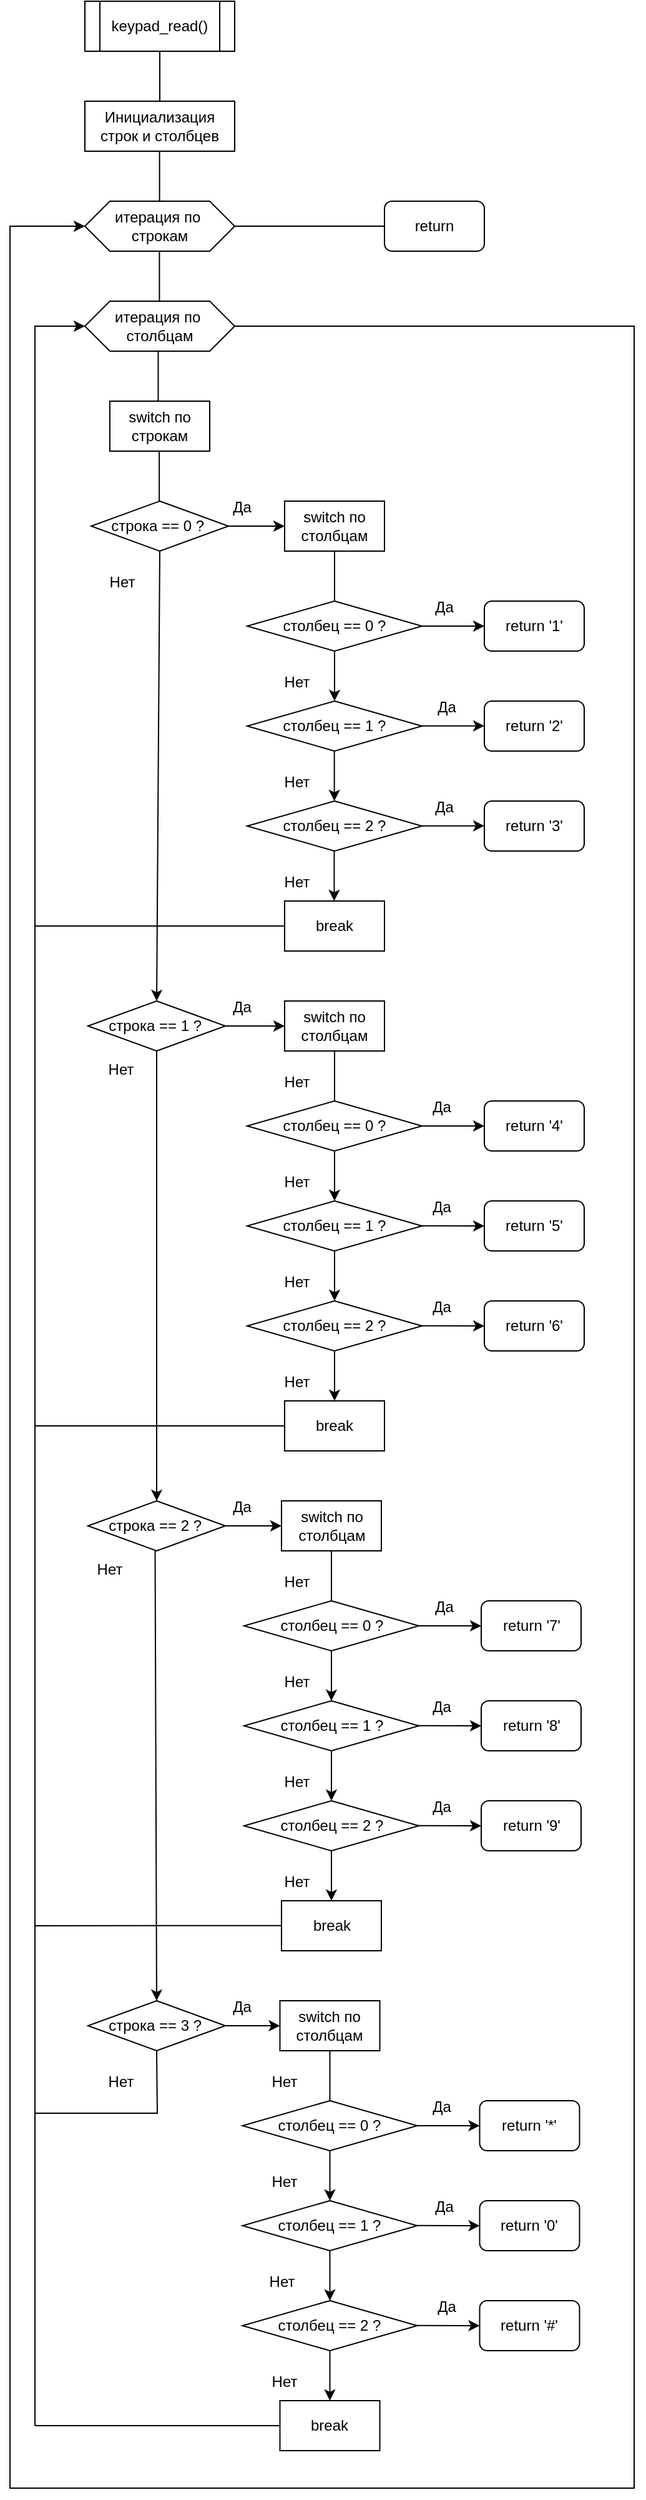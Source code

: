 <mxfile version="25.0.3">
  <diagram name="Page-1" id="xW5sI9-ZsrWBQ1OX7VmH">
    <mxGraphModel dx="1811" dy="972" grid="1" gridSize="10" guides="1" tooltips="1" connect="1" arrows="1" fold="1" page="1" pageScale="1" pageWidth="850" pageHeight="1100" math="0" shadow="0">
      <root>
        <mxCell id="0" />
        <mxCell id="1" parent="0" />
        <mxCell id="-iWui9JQwaAtYez8DiSl-8" value="keypad_read()" style="shape=process;whiteSpace=wrap;html=1;backgroundOutline=1;" vertex="1" parent="1">
          <mxGeometry x="280" y="200" width="120" height="40" as="geometry" />
        </mxCell>
        <mxCell id="-iWui9JQwaAtYez8DiSl-9" value="Инициализация&lt;div&gt;строк и столбцев&lt;/div&gt;" style="rounded=0;whiteSpace=wrap;html=1;" vertex="1" parent="1">
          <mxGeometry x="280" y="280" width="120" height="40" as="geometry" />
        </mxCell>
        <mxCell id="-iWui9JQwaAtYez8DiSl-11" value="" style="endArrow=none;html=1;rounded=0;entryX=0.5;entryY=1;entryDx=0;entryDy=0;" edge="1" parent="1" target="-iWui9JQwaAtYez8DiSl-8">
          <mxGeometry width="50" height="50" relative="1" as="geometry">
            <mxPoint x="340" y="280" as="sourcePoint" />
            <mxPoint x="390" y="280" as="targetPoint" />
          </mxGeometry>
        </mxCell>
        <mxCell id="-iWui9JQwaAtYez8DiSl-14" value="" style="endArrow=none;html=1;rounded=0;entryX=0.5;entryY=1;entryDx=0;entryDy=0;" edge="1" parent="1">
          <mxGeometry width="50" height="50" relative="1" as="geometry">
            <mxPoint x="339.8" y="360" as="sourcePoint" />
            <mxPoint x="339.8" y="320" as="targetPoint" />
          </mxGeometry>
        </mxCell>
        <mxCell id="-iWui9JQwaAtYez8DiSl-15" value="итерация по&amp;nbsp;&lt;div&gt;строкам&lt;/div&gt;" style="shape=hexagon;perimeter=hexagonPerimeter2;whiteSpace=wrap;html=1;fixedSize=1;" vertex="1" parent="1">
          <mxGeometry x="280" y="360" width="120" height="40" as="geometry" />
        </mxCell>
        <mxCell id="-iWui9JQwaAtYez8DiSl-16" value="итерация по&amp;nbsp;&lt;div&gt;столбцам&lt;/div&gt;" style="shape=hexagon;perimeter=hexagonPerimeter2;whiteSpace=wrap;html=1;fixedSize=1;" vertex="1" parent="1">
          <mxGeometry x="280" y="440" width="120" height="40" as="geometry" />
        </mxCell>
        <mxCell id="-iWui9JQwaAtYez8DiSl-17" value="" style="endArrow=none;html=1;rounded=0;entryX=0.5;entryY=1;entryDx=0;entryDy=0;" edge="1" parent="1">
          <mxGeometry width="50" height="50" relative="1" as="geometry">
            <mxPoint x="339.71" y="440" as="sourcePoint" />
            <mxPoint x="339.71" y="400" as="targetPoint" />
          </mxGeometry>
        </mxCell>
        <mxCell id="-iWui9JQwaAtYez8DiSl-18" value="строка == 0 ?&amp;nbsp;" style="rhombus;whiteSpace=wrap;html=1;" vertex="1" parent="1">
          <mxGeometry x="285" y="600" width="110" height="40" as="geometry" />
        </mxCell>
        <mxCell id="-iWui9JQwaAtYez8DiSl-36" value="break" style="rounded=0;whiteSpace=wrap;html=1;" vertex="1" parent="1">
          <mxGeometry x="440" y="920" width="80" height="40" as="geometry" />
        </mxCell>
        <mxCell id="-iWui9JQwaAtYez8DiSl-38" value="switch по&lt;div&gt;строкам&lt;/div&gt;" style="rounded=0;whiteSpace=wrap;html=1;" vertex="1" parent="1">
          <mxGeometry x="300" y="520" width="80" height="40" as="geometry" />
        </mxCell>
        <mxCell id="-iWui9JQwaAtYez8DiSl-39" value="switch по&lt;div&gt;столбцам&lt;/div&gt;" style="rounded=0;whiteSpace=wrap;html=1;" vertex="1" parent="1">
          <mxGeometry x="440" y="600" width="80" height="40" as="geometry" />
        </mxCell>
        <mxCell id="-iWui9JQwaAtYez8DiSl-40" value="столбец == 0 ?" style="rhombus;whiteSpace=wrap;html=1;" vertex="1" parent="1">
          <mxGeometry x="410" y="680" width="140" height="40" as="geometry" />
        </mxCell>
        <mxCell id="-iWui9JQwaAtYez8DiSl-41" value="столбец == 1 ?" style="rhombus;whiteSpace=wrap;html=1;" vertex="1" parent="1">
          <mxGeometry x="410" y="760" width="140" height="40" as="geometry" />
        </mxCell>
        <mxCell id="-iWui9JQwaAtYez8DiSl-42" value="столбец == 2 ?" style="rhombus;whiteSpace=wrap;html=1;" vertex="1" parent="1">
          <mxGeometry x="410" y="840" width="140" height="40" as="geometry" />
        </mxCell>
        <mxCell id="-iWui9JQwaAtYez8DiSl-43" value="return &#39;1&#39;" style="rounded=1;whiteSpace=wrap;html=1;" vertex="1" parent="1">
          <mxGeometry x="600" y="680" width="80" height="40" as="geometry" />
        </mxCell>
        <mxCell id="-iWui9JQwaAtYez8DiSl-44" value="return &#39;2&#39;" style="rounded=1;whiteSpace=wrap;html=1;" vertex="1" parent="1">
          <mxGeometry x="600" y="760" width="80" height="40" as="geometry" />
        </mxCell>
        <mxCell id="-iWui9JQwaAtYez8DiSl-45" value="return &#39;3&#39;" style="rounded=1;whiteSpace=wrap;html=1;" vertex="1" parent="1">
          <mxGeometry x="600" y="840" width="80" height="40" as="geometry" />
        </mxCell>
        <mxCell id="-iWui9JQwaAtYez8DiSl-46" value="" style="endArrow=classic;html=1;rounded=0;exitX=1;exitY=0.5;exitDx=0;exitDy=0;entryX=0;entryY=0.5;entryDx=0;entryDy=0;" edge="1" parent="1" source="-iWui9JQwaAtYez8DiSl-40" target="-iWui9JQwaAtYez8DiSl-43">
          <mxGeometry width="50" height="50" relative="1" as="geometry">
            <mxPoint x="610" y="790" as="sourcePoint" />
            <mxPoint x="660" y="740" as="targetPoint" />
          </mxGeometry>
        </mxCell>
        <mxCell id="-iWui9JQwaAtYez8DiSl-47" value="" style="endArrow=classic;html=1;rounded=0;exitX=1;exitY=0.5;exitDx=0;exitDy=0;entryX=0;entryY=0.5;entryDx=0;entryDy=0;" edge="1" parent="1">
          <mxGeometry width="50" height="50" relative="1" as="geometry">
            <mxPoint x="550" y="779.83" as="sourcePoint" />
            <mxPoint x="600" y="779.83" as="targetPoint" />
          </mxGeometry>
        </mxCell>
        <mxCell id="-iWui9JQwaAtYez8DiSl-48" value="" style="endArrow=classic;html=1;rounded=0;exitX=1;exitY=0.5;exitDx=0;exitDy=0;entryX=0;entryY=0.5;entryDx=0;entryDy=0;" edge="1" parent="1">
          <mxGeometry width="50" height="50" relative="1" as="geometry">
            <mxPoint x="550" y="859.83" as="sourcePoint" />
            <mxPoint x="600" y="859.83" as="targetPoint" />
          </mxGeometry>
        </mxCell>
        <mxCell id="-iWui9JQwaAtYez8DiSl-49" value="" style="endArrow=classic;html=1;rounded=0;exitX=1;exitY=0.5;exitDx=0;exitDy=0;entryX=0.5;entryY=0;entryDx=0;entryDy=0;" edge="1" parent="1" target="-iWui9JQwaAtYez8DiSl-41">
          <mxGeometry width="50" height="50" relative="1" as="geometry">
            <mxPoint x="480" y="720" as="sourcePoint" />
            <mxPoint x="530" y="720" as="targetPoint" />
          </mxGeometry>
        </mxCell>
        <mxCell id="-iWui9JQwaAtYez8DiSl-50" value="" style="endArrow=classic;html=1;rounded=0;exitX=1;exitY=0.5;exitDx=0;exitDy=0;entryX=0.5;entryY=0;entryDx=0;entryDy=0;" edge="1" parent="1">
          <mxGeometry width="50" height="50" relative="1" as="geometry">
            <mxPoint x="479.83" y="800" as="sourcePoint" />
            <mxPoint x="479.83" y="840" as="targetPoint" />
          </mxGeometry>
        </mxCell>
        <mxCell id="-iWui9JQwaAtYez8DiSl-51" value="" style="endArrow=classic;html=1;rounded=0;exitX=1;exitY=0.5;exitDx=0;exitDy=0;entryX=0.5;entryY=0;entryDx=0;entryDy=0;" edge="1" parent="1">
          <mxGeometry width="50" height="50" relative="1" as="geometry">
            <mxPoint x="479.71" y="880" as="sourcePoint" />
            <mxPoint x="479.71" y="920" as="targetPoint" />
          </mxGeometry>
        </mxCell>
        <mxCell id="-iWui9JQwaAtYez8DiSl-52" value="" style="endArrow=none;html=1;rounded=0;entryX=0.5;entryY=1;entryDx=0;entryDy=0;exitX=0.5;exitY=0;exitDx=0;exitDy=0;" edge="1" parent="1" source="-iWui9JQwaAtYez8DiSl-40" target="-iWui9JQwaAtYez8DiSl-39">
          <mxGeometry width="50" height="50" relative="1" as="geometry">
            <mxPoint x="470" y="750" as="sourcePoint" />
            <mxPoint x="520" y="700" as="targetPoint" />
          </mxGeometry>
        </mxCell>
        <mxCell id="-iWui9JQwaAtYez8DiSl-53" value="" style="endArrow=none;html=1;rounded=0;entryX=0.5;entryY=1;entryDx=0;entryDy=0;exitX=0.5;exitY=0;exitDx=0;exitDy=0;" edge="1" parent="1">
          <mxGeometry width="50" height="50" relative="1" as="geometry">
            <mxPoint x="339.58" y="600" as="sourcePoint" />
            <mxPoint x="339.58" y="560" as="targetPoint" />
          </mxGeometry>
        </mxCell>
        <mxCell id="-iWui9JQwaAtYez8DiSl-54" value="" style="endArrow=classic;html=1;rounded=0;exitX=1;exitY=0.5;exitDx=0;exitDy=0;entryX=0;entryY=0.5;entryDx=0;entryDy=0;" edge="1" parent="1" source="-iWui9JQwaAtYez8DiSl-18" target="-iWui9JQwaAtYez8DiSl-39">
          <mxGeometry width="50" height="50" relative="1" as="geometry">
            <mxPoint x="460" y="690" as="sourcePoint" />
            <mxPoint x="510" y="640" as="targetPoint" />
          </mxGeometry>
        </mxCell>
        <mxCell id="-iWui9JQwaAtYez8DiSl-55" value="строка == 1 ?&amp;nbsp;" style="rhombus;whiteSpace=wrap;html=1;" vertex="1" parent="1">
          <mxGeometry x="282.5" y="1000" width="110" height="40" as="geometry" />
        </mxCell>
        <mxCell id="-iWui9JQwaAtYez8DiSl-56" value="break" style="rounded=0;whiteSpace=wrap;html=1;" vertex="1" parent="1">
          <mxGeometry x="440" y="1320" width="80" height="40" as="geometry" />
        </mxCell>
        <mxCell id="-iWui9JQwaAtYez8DiSl-57" value="switch по&lt;div&gt;столбцам&lt;/div&gt;" style="rounded=0;whiteSpace=wrap;html=1;" vertex="1" parent="1">
          <mxGeometry x="440" y="1000" width="80" height="40" as="geometry" />
        </mxCell>
        <mxCell id="-iWui9JQwaAtYez8DiSl-58" value="столбец == 0 ?" style="rhombus;whiteSpace=wrap;html=1;" vertex="1" parent="1">
          <mxGeometry x="410" y="1080" width="140" height="40" as="geometry" />
        </mxCell>
        <mxCell id="-iWui9JQwaAtYez8DiSl-59" value="столбец == 1 ?" style="rhombus;whiteSpace=wrap;html=1;" vertex="1" parent="1">
          <mxGeometry x="410" y="1160" width="140" height="40" as="geometry" />
        </mxCell>
        <mxCell id="-iWui9JQwaAtYez8DiSl-60" value="столбец == 2 ?" style="rhombus;whiteSpace=wrap;html=1;" vertex="1" parent="1">
          <mxGeometry x="410" y="1240" width="140" height="40" as="geometry" />
        </mxCell>
        <mxCell id="-iWui9JQwaAtYez8DiSl-61" value="return &#39;4&#39;" style="rounded=1;whiteSpace=wrap;html=1;" vertex="1" parent="1">
          <mxGeometry x="600" y="1080" width="80" height="40" as="geometry" />
        </mxCell>
        <mxCell id="-iWui9JQwaAtYez8DiSl-62" value="return &#39;5&#39;" style="rounded=1;whiteSpace=wrap;html=1;" vertex="1" parent="1">
          <mxGeometry x="600" y="1160" width="80" height="40" as="geometry" />
        </mxCell>
        <mxCell id="-iWui9JQwaAtYez8DiSl-63" value="return &#39;6&#39;" style="rounded=1;whiteSpace=wrap;html=1;" vertex="1" parent="1">
          <mxGeometry x="600" y="1240" width="80" height="40" as="geometry" />
        </mxCell>
        <mxCell id="-iWui9JQwaAtYez8DiSl-64" value="" style="endArrow=classic;html=1;rounded=0;exitX=1;exitY=0.5;exitDx=0;exitDy=0;entryX=0;entryY=0.5;entryDx=0;entryDy=0;" edge="1" parent="1" source="-iWui9JQwaAtYez8DiSl-58" target="-iWui9JQwaAtYez8DiSl-61">
          <mxGeometry width="50" height="50" relative="1" as="geometry">
            <mxPoint x="607.5" y="1190" as="sourcePoint" />
            <mxPoint x="657.5" y="1140" as="targetPoint" />
          </mxGeometry>
        </mxCell>
        <mxCell id="-iWui9JQwaAtYez8DiSl-65" value="" style="endArrow=classic;html=1;rounded=0;exitX=1;exitY=0.5;exitDx=0;exitDy=0;entryX=0;entryY=0.5;entryDx=0;entryDy=0;" edge="1" parent="1" target="-iWui9JQwaAtYez8DiSl-62">
          <mxGeometry width="50" height="50" relative="1" as="geometry">
            <mxPoint x="547.5" y="1179.83" as="sourcePoint" />
            <mxPoint x="597.5" y="1179.83" as="targetPoint" />
          </mxGeometry>
        </mxCell>
        <mxCell id="-iWui9JQwaAtYez8DiSl-66" value="" style="endArrow=classic;html=1;rounded=0;exitX=1;exitY=0.5;exitDx=0;exitDy=0;entryX=0;entryY=0.5;entryDx=0;entryDy=0;" edge="1" parent="1" target="-iWui9JQwaAtYez8DiSl-63">
          <mxGeometry width="50" height="50" relative="1" as="geometry">
            <mxPoint x="547.5" y="1259.83" as="sourcePoint" />
            <mxPoint x="597.5" y="1259.83" as="targetPoint" />
          </mxGeometry>
        </mxCell>
        <mxCell id="-iWui9JQwaAtYez8DiSl-67" value="" style="endArrow=classic;html=1;rounded=0;exitX=0.5;exitY=1;exitDx=0;exitDy=0;entryX=0.5;entryY=0;entryDx=0;entryDy=0;" edge="1" parent="1" target="-iWui9JQwaAtYez8DiSl-59" source="-iWui9JQwaAtYez8DiSl-58">
          <mxGeometry width="50" height="50" relative="1" as="geometry">
            <mxPoint x="477.5" y="1120" as="sourcePoint" />
            <mxPoint x="527.5" y="1120" as="targetPoint" />
          </mxGeometry>
        </mxCell>
        <mxCell id="-iWui9JQwaAtYez8DiSl-68" value="" style="endArrow=classic;html=1;rounded=0;exitX=0.5;exitY=1;exitDx=0;exitDy=0;entryX=0.5;entryY=0;entryDx=0;entryDy=0;" edge="1" parent="1" source="-iWui9JQwaAtYez8DiSl-59" target="-iWui9JQwaAtYez8DiSl-60">
          <mxGeometry width="50" height="50" relative="1" as="geometry">
            <mxPoint x="477.33" y="1200" as="sourcePoint" />
            <mxPoint x="477.33" y="1240" as="targetPoint" />
          </mxGeometry>
        </mxCell>
        <mxCell id="-iWui9JQwaAtYez8DiSl-69" value="" style="endArrow=classic;html=1;rounded=0;exitX=0.5;exitY=1;exitDx=0;exitDy=0;entryX=0.5;entryY=0;entryDx=0;entryDy=0;" edge="1" parent="1" source="-iWui9JQwaAtYez8DiSl-60" target="-iWui9JQwaAtYez8DiSl-56">
          <mxGeometry width="50" height="50" relative="1" as="geometry">
            <mxPoint x="477.21" y="1280" as="sourcePoint" />
            <mxPoint x="477.21" y="1320" as="targetPoint" />
          </mxGeometry>
        </mxCell>
        <mxCell id="-iWui9JQwaAtYez8DiSl-70" value="" style="endArrow=none;html=1;rounded=0;entryX=0.5;entryY=1;entryDx=0;entryDy=0;exitX=0.5;exitY=0;exitDx=0;exitDy=0;" edge="1" parent="1" source="-iWui9JQwaAtYez8DiSl-58" target="-iWui9JQwaAtYez8DiSl-57">
          <mxGeometry width="50" height="50" relative="1" as="geometry">
            <mxPoint x="467.5" y="1150" as="sourcePoint" />
            <mxPoint x="517.5" y="1100" as="targetPoint" />
          </mxGeometry>
        </mxCell>
        <mxCell id="-iWui9JQwaAtYez8DiSl-71" value="" style="endArrow=classic;html=1;rounded=0;exitX=1;exitY=0.5;exitDx=0;exitDy=0;entryX=0;entryY=0.5;entryDx=0;entryDy=0;" edge="1" parent="1" source="-iWui9JQwaAtYez8DiSl-55" target="-iWui9JQwaAtYez8DiSl-57">
          <mxGeometry width="50" height="50" relative="1" as="geometry">
            <mxPoint x="457.5" y="1090" as="sourcePoint" />
            <mxPoint x="507.5" y="1040" as="targetPoint" />
          </mxGeometry>
        </mxCell>
        <mxCell id="-iWui9JQwaAtYez8DiSl-72" value="" style="endArrow=classic;html=1;rounded=0;exitX=0.5;exitY=1;exitDx=0;exitDy=0;entryX=0.5;entryY=0;entryDx=0;entryDy=0;" edge="1" parent="1" source="-iWui9JQwaAtYez8DiSl-18" target="-iWui9JQwaAtYez8DiSl-55">
          <mxGeometry width="50" height="50" relative="1" as="geometry">
            <mxPoint x="430" y="930" as="sourcePoint" />
            <mxPoint x="480" y="880" as="targetPoint" />
          </mxGeometry>
        </mxCell>
        <mxCell id="-iWui9JQwaAtYez8DiSl-73" value="строка == 2 ?&amp;nbsp;" style="rhombus;whiteSpace=wrap;html=1;" vertex="1" parent="1">
          <mxGeometry x="282.5" y="1400" width="110" height="40" as="geometry" />
        </mxCell>
        <mxCell id="-iWui9JQwaAtYez8DiSl-74" value="break" style="rounded=0;whiteSpace=wrap;html=1;" vertex="1" parent="1">
          <mxGeometry x="437.5" y="1720" width="80" height="40" as="geometry" />
        </mxCell>
        <mxCell id="-iWui9JQwaAtYez8DiSl-75" value="switch по&lt;div&gt;столбцам&lt;/div&gt;" style="rounded=0;whiteSpace=wrap;html=1;" vertex="1" parent="1">
          <mxGeometry x="437.5" y="1400" width="80" height="40" as="geometry" />
        </mxCell>
        <mxCell id="-iWui9JQwaAtYez8DiSl-76" value="столбец == 0 ?" style="rhombus;whiteSpace=wrap;html=1;" vertex="1" parent="1">
          <mxGeometry x="407.5" y="1480" width="140" height="40" as="geometry" />
        </mxCell>
        <mxCell id="-iWui9JQwaAtYez8DiSl-77" value="столбец == 1 ?" style="rhombus;whiteSpace=wrap;html=1;" vertex="1" parent="1">
          <mxGeometry x="407.5" y="1560" width="140" height="40" as="geometry" />
        </mxCell>
        <mxCell id="-iWui9JQwaAtYez8DiSl-78" value="столбец == 2 ?" style="rhombus;whiteSpace=wrap;html=1;" vertex="1" parent="1">
          <mxGeometry x="407.5" y="1640" width="140" height="40" as="geometry" />
        </mxCell>
        <mxCell id="-iWui9JQwaAtYez8DiSl-79" value="return &#39;7&#39;" style="rounded=1;whiteSpace=wrap;html=1;" vertex="1" parent="1">
          <mxGeometry x="597.5" y="1480" width="80" height="40" as="geometry" />
        </mxCell>
        <mxCell id="-iWui9JQwaAtYez8DiSl-80" value="return &#39;8&#39;" style="rounded=1;whiteSpace=wrap;html=1;" vertex="1" parent="1">
          <mxGeometry x="597.5" y="1560" width="80" height="40" as="geometry" />
        </mxCell>
        <mxCell id="-iWui9JQwaAtYez8DiSl-81" value="return &#39;9&#39;" style="rounded=1;whiteSpace=wrap;html=1;" vertex="1" parent="1">
          <mxGeometry x="597.5" y="1640" width="80" height="40" as="geometry" />
        </mxCell>
        <mxCell id="-iWui9JQwaAtYez8DiSl-82" value="" style="endArrow=classic;html=1;rounded=0;exitX=1;exitY=0.5;exitDx=0;exitDy=0;entryX=0;entryY=0.5;entryDx=0;entryDy=0;" edge="1" parent="1" source="-iWui9JQwaAtYez8DiSl-76" target="-iWui9JQwaAtYez8DiSl-79">
          <mxGeometry width="50" height="50" relative="1" as="geometry">
            <mxPoint x="605" y="1590" as="sourcePoint" />
            <mxPoint x="655" y="1540" as="targetPoint" />
          </mxGeometry>
        </mxCell>
        <mxCell id="-iWui9JQwaAtYez8DiSl-83" value="" style="endArrow=classic;html=1;rounded=0;exitX=1;exitY=0.5;exitDx=0;exitDy=0;entryX=0;entryY=0.5;entryDx=0;entryDy=0;" edge="1" parent="1" target="-iWui9JQwaAtYez8DiSl-80">
          <mxGeometry width="50" height="50" relative="1" as="geometry">
            <mxPoint x="545" y="1579.83" as="sourcePoint" />
            <mxPoint x="595" y="1579.83" as="targetPoint" />
          </mxGeometry>
        </mxCell>
        <mxCell id="-iWui9JQwaAtYez8DiSl-84" value="" style="endArrow=classic;html=1;rounded=0;exitX=1;exitY=0.5;exitDx=0;exitDy=0;entryX=0;entryY=0.5;entryDx=0;entryDy=0;" edge="1" parent="1" target="-iWui9JQwaAtYez8DiSl-81">
          <mxGeometry width="50" height="50" relative="1" as="geometry">
            <mxPoint x="545" y="1659.83" as="sourcePoint" />
            <mxPoint x="595" y="1659.83" as="targetPoint" />
          </mxGeometry>
        </mxCell>
        <mxCell id="-iWui9JQwaAtYez8DiSl-85" value="" style="endArrow=classic;html=1;rounded=0;exitX=0.5;exitY=1;exitDx=0;exitDy=0;entryX=0.5;entryY=0;entryDx=0;entryDy=0;" edge="1" parent="1" source="-iWui9JQwaAtYez8DiSl-76" target="-iWui9JQwaAtYez8DiSl-77">
          <mxGeometry width="50" height="50" relative="1" as="geometry">
            <mxPoint x="475" y="1520" as="sourcePoint" />
            <mxPoint x="525" y="1520" as="targetPoint" />
          </mxGeometry>
        </mxCell>
        <mxCell id="-iWui9JQwaAtYez8DiSl-86" value="" style="endArrow=classic;html=1;rounded=0;exitX=0.5;exitY=1;exitDx=0;exitDy=0;entryX=0.5;entryY=0;entryDx=0;entryDy=0;" edge="1" parent="1" source="-iWui9JQwaAtYez8DiSl-77" target="-iWui9JQwaAtYez8DiSl-78">
          <mxGeometry width="50" height="50" relative="1" as="geometry">
            <mxPoint x="474.83" y="1600" as="sourcePoint" />
            <mxPoint x="474.83" y="1640" as="targetPoint" />
          </mxGeometry>
        </mxCell>
        <mxCell id="-iWui9JQwaAtYez8DiSl-87" value="" style="endArrow=classic;html=1;rounded=0;exitX=0.5;exitY=1;exitDx=0;exitDy=0;entryX=0.5;entryY=0;entryDx=0;entryDy=0;" edge="1" parent="1" source="-iWui9JQwaAtYez8DiSl-78" target="-iWui9JQwaAtYez8DiSl-74">
          <mxGeometry width="50" height="50" relative="1" as="geometry">
            <mxPoint x="474.71" y="1680" as="sourcePoint" />
            <mxPoint x="474.71" y="1720" as="targetPoint" />
          </mxGeometry>
        </mxCell>
        <mxCell id="-iWui9JQwaAtYez8DiSl-88" value="" style="endArrow=none;html=1;rounded=0;entryX=0.5;entryY=1;entryDx=0;entryDy=0;exitX=0.5;exitY=0;exitDx=0;exitDy=0;" edge="1" parent="1" source="-iWui9JQwaAtYez8DiSl-76" target="-iWui9JQwaAtYez8DiSl-75">
          <mxGeometry width="50" height="50" relative="1" as="geometry">
            <mxPoint x="465" y="1550" as="sourcePoint" />
            <mxPoint x="515" y="1500" as="targetPoint" />
          </mxGeometry>
        </mxCell>
        <mxCell id="-iWui9JQwaAtYez8DiSl-89" value="" style="endArrow=classic;html=1;rounded=0;exitX=1;exitY=0.5;exitDx=0;exitDy=0;entryX=0;entryY=0.5;entryDx=0;entryDy=0;" edge="1" parent="1" source="-iWui9JQwaAtYez8DiSl-73" target="-iWui9JQwaAtYez8DiSl-75">
          <mxGeometry width="50" height="50" relative="1" as="geometry">
            <mxPoint x="455" y="1490" as="sourcePoint" />
            <mxPoint x="505" y="1440" as="targetPoint" />
          </mxGeometry>
        </mxCell>
        <mxCell id="-iWui9JQwaAtYez8DiSl-90" value="" style="endArrow=classic;html=1;rounded=0;exitX=0.5;exitY=1;exitDx=0;exitDy=0;entryX=0.5;entryY=0;entryDx=0;entryDy=0;" edge="1" parent="1" target="-iWui9JQwaAtYez8DiSl-73">
          <mxGeometry width="50" height="50" relative="1" as="geometry">
            <mxPoint x="337.5" y="1040" as="sourcePoint" />
            <mxPoint x="477.5" y="1280" as="targetPoint" />
          </mxGeometry>
        </mxCell>
        <mxCell id="-iWui9JQwaAtYez8DiSl-91" value="строка == 3 ?&amp;nbsp;" style="rhombus;whiteSpace=wrap;html=1;" vertex="1" parent="1">
          <mxGeometry x="282.5" y="1800" width="110" height="40" as="geometry" />
        </mxCell>
        <mxCell id="-iWui9JQwaAtYez8DiSl-92" value="break" style="rounded=0;whiteSpace=wrap;html=1;" vertex="1" parent="1">
          <mxGeometry x="436.25" y="2120" width="80" height="40" as="geometry" />
        </mxCell>
        <mxCell id="-iWui9JQwaAtYez8DiSl-93" value="switch по&lt;div&gt;столбцам&lt;/div&gt;" style="rounded=0;whiteSpace=wrap;html=1;" vertex="1" parent="1">
          <mxGeometry x="436.25" y="1800" width="80" height="40" as="geometry" />
        </mxCell>
        <mxCell id="-iWui9JQwaAtYez8DiSl-94" value="столбец == 0 ?" style="rhombus;whiteSpace=wrap;html=1;" vertex="1" parent="1">
          <mxGeometry x="406.25" y="1880" width="140" height="40" as="geometry" />
        </mxCell>
        <mxCell id="-iWui9JQwaAtYez8DiSl-95" value="столбец == 1 ?" style="rhombus;whiteSpace=wrap;html=1;" vertex="1" parent="1">
          <mxGeometry x="406.25" y="1960" width="140" height="40" as="geometry" />
        </mxCell>
        <mxCell id="-iWui9JQwaAtYez8DiSl-96" value="столбец == 2 ?" style="rhombus;whiteSpace=wrap;html=1;" vertex="1" parent="1">
          <mxGeometry x="406.25" y="2040" width="140" height="40" as="geometry" />
        </mxCell>
        <mxCell id="-iWui9JQwaAtYez8DiSl-97" value="return &#39;*&#39;" style="rounded=1;whiteSpace=wrap;html=1;" vertex="1" parent="1">
          <mxGeometry x="596.25" y="1880" width="80" height="40" as="geometry" />
        </mxCell>
        <mxCell id="-iWui9JQwaAtYez8DiSl-98" value="return &#39;0&#39;" style="rounded=1;whiteSpace=wrap;html=1;" vertex="1" parent="1">
          <mxGeometry x="596.25" y="1960" width="80" height="40" as="geometry" />
        </mxCell>
        <mxCell id="-iWui9JQwaAtYez8DiSl-99" value="return &#39;#&#39;" style="rounded=1;whiteSpace=wrap;html=1;" vertex="1" parent="1">
          <mxGeometry x="596.25" y="2040" width="80" height="40" as="geometry" />
        </mxCell>
        <mxCell id="-iWui9JQwaAtYez8DiSl-100" value="" style="endArrow=classic;html=1;rounded=0;exitX=1;exitY=0.5;exitDx=0;exitDy=0;entryX=0;entryY=0.5;entryDx=0;entryDy=0;" edge="1" parent="1" source="-iWui9JQwaAtYez8DiSl-94" target="-iWui9JQwaAtYez8DiSl-97">
          <mxGeometry width="50" height="50" relative="1" as="geometry">
            <mxPoint x="603.75" y="1990" as="sourcePoint" />
            <mxPoint x="653.75" y="1940" as="targetPoint" />
          </mxGeometry>
        </mxCell>
        <mxCell id="-iWui9JQwaAtYez8DiSl-101" value="" style="endArrow=classic;html=1;rounded=0;exitX=1;exitY=0.5;exitDx=0;exitDy=0;entryX=0;entryY=0.5;entryDx=0;entryDy=0;" edge="1" parent="1" target="-iWui9JQwaAtYez8DiSl-98">
          <mxGeometry width="50" height="50" relative="1" as="geometry">
            <mxPoint x="543.75" y="1979.83" as="sourcePoint" />
            <mxPoint x="593.75" y="1979.83" as="targetPoint" />
          </mxGeometry>
        </mxCell>
        <mxCell id="-iWui9JQwaAtYez8DiSl-102" value="" style="endArrow=classic;html=1;rounded=0;exitX=1;exitY=0.5;exitDx=0;exitDy=0;entryX=0;entryY=0.5;entryDx=0;entryDy=0;" edge="1" parent="1" target="-iWui9JQwaAtYez8DiSl-99">
          <mxGeometry width="50" height="50" relative="1" as="geometry">
            <mxPoint x="543.75" y="2059.83" as="sourcePoint" />
            <mxPoint x="593.75" y="2059.83" as="targetPoint" />
          </mxGeometry>
        </mxCell>
        <mxCell id="-iWui9JQwaAtYez8DiSl-103" value="" style="endArrow=classic;html=1;rounded=0;exitX=0.5;exitY=1;exitDx=0;exitDy=0;entryX=0.5;entryY=0;entryDx=0;entryDy=0;" edge="1" parent="1" source="-iWui9JQwaAtYez8DiSl-94" target="-iWui9JQwaAtYez8DiSl-95">
          <mxGeometry width="50" height="50" relative="1" as="geometry">
            <mxPoint x="473.75" y="1920" as="sourcePoint" />
            <mxPoint x="523.75" y="1920" as="targetPoint" />
          </mxGeometry>
        </mxCell>
        <mxCell id="-iWui9JQwaAtYez8DiSl-104" value="" style="endArrow=classic;html=1;rounded=0;exitX=0.5;exitY=1;exitDx=0;exitDy=0;entryX=0.5;entryY=0;entryDx=0;entryDy=0;" edge="1" parent="1" source="-iWui9JQwaAtYez8DiSl-95" target="-iWui9JQwaAtYez8DiSl-96">
          <mxGeometry width="50" height="50" relative="1" as="geometry">
            <mxPoint x="473.58" y="2000" as="sourcePoint" />
            <mxPoint x="473.58" y="2040" as="targetPoint" />
          </mxGeometry>
        </mxCell>
        <mxCell id="-iWui9JQwaAtYez8DiSl-105" value="" style="endArrow=classic;html=1;rounded=0;exitX=0.5;exitY=1;exitDx=0;exitDy=0;entryX=0.5;entryY=0;entryDx=0;entryDy=0;" edge="1" parent="1" source="-iWui9JQwaAtYez8DiSl-96" target="-iWui9JQwaAtYez8DiSl-92">
          <mxGeometry width="50" height="50" relative="1" as="geometry">
            <mxPoint x="473.46" y="2080" as="sourcePoint" />
            <mxPoint x="473.46" y="2120" as="targetPoint" />
          </mxGeometry>
        </mxCell>
        <mxCell id="-iWui9JQwaAtYez8DiSl-106" value="" style="endArrow=none;html=1;rounded=0;entryX=0.5;entryY=1;entryDx=0;entryDy=0;exitX=0.5;exitY=0;exitDx=0;exitDy=0;" edge="1" parent="1" source="-iWui9JQwaAtYez8DiSl-94" target="-iWui9JQwaAtYez8DiSl-93">
          <mxGeometry width="50" height="50" relative="1" as="geometry">
            <mxPoint x="463.75" y="1950" as="sourcePoint" />
            <mxPoint x="513.75" y="1900" as="targetPoint" />
          </mxGeometry>
        </mxCell>
        <mxCell id="-iWui9JQwaAtYez8DiSl-107" value="" style="endArrow=classic;html=1;rounded=0;exitX=1;exitY=0.5;exitDx=0;exitDy=0;entryX=0;entryY=0.5;entryDx=0;entryDy=0;" edge="1" parent="1" source="-iWui9JQwaAtYez8DiSl-91" target="-iWui9JQwaAtYez8DiSl-93">
          <mxGeometry width="50" height="50" relative="1" as="geometry">
            <mxPoint x="453.75" y="1890" as="sourcePoint" />
            <mxPoint x="503.75" y="1840" as="targetPoint" />
          </mxGeometry>
        </mxCell>
        <mxCell id="-iWui9JQwaAtYez8DiSl-108" value="" style="endArrow=classic;html=1;rounded=0;exitX=0.5;exitY=1;exitDx=0;exitDy=0;entryX=0.5;entryY=0;entryDx=0;entryDy=0;" edge="1" parent="1" target="-iWui9JQwaAtYez8DiSl-91">
          <mxGeometry width="50" height="50" relative="1" as="geometry">
            <mxPoint x="336.25" y="1440" as="sourcePoint" />
            <mxPoint x="476.25" y="1680" as="targetPoint" />
          </mxGeometry>
        </mxCell>
        <mxCell id="-iWui9JQwaAtYez8DiSl-109" value="Да" style="text;html=1;align=center;verticalAlign=middle;whiteSpace=wrap;rounded=0;" vertex="1" parent="1">
          <mxGeometry x="376.25" y="590" width="60" height="30" as="geometry" />
        </mxCell>
        <mxCell id="-iWui9JQwaAtYez8DiSl-110" value="Да" style="text;html=1;align=center;verticalAlign=middle;whiteSpace=wrap;rounded=0;" vertex="1" parent="1">
          <mxGeometry x="537.5" y="670" width="60" height="30" as="geometry" />
        </mxCell>
        <mxCell id="-iWui9JQwaAtYez8DiSl-111" value="Да" style="text;html=1;align=center;verticalAlign=middle;whiteSpace=wrap;rounded=0;" vertex="1" parent="1">
          <mxGeometry x="540" y="750" width="60" height="30" as="geometry" />
        </mxCell>
        <mxCell id="-iWui9JQwaAtYez8DiSl-112" value="Да" style="text;html=1;align=center;verticalAlign=middle;whiteSpace=wrap;rounded=0;" vertex="1" parent="1">
          <mxGeometry x="537.5" y="830" width="60" height="30" as="geometry" />
        </mxCell>
        <mxCell id="-iWui9JQwaAtYez8DiSl-113" value="Да" style="text;html=1;align=center;verticalAlign=middle;whiteSpace=wrap;rounded=0;" vertex="1" parent="1">
          <mxGeometry x="536.25" y="1070" width="60" height="30" as="geometry" />
        </mxCell>
        <mxCell id="-iWui9JQwaAtYez8DiSl-114" value="Да" style="text;html=1;align=center;verticalAlign=middle;whiteSpace=wrap;rounded=0;" vertex="1" parent="1">
          <mxGeometry x="536.25" y="1150" width="60" height="30" as="geometry" />
        </mxCell>
        <mxCell id="-iWui9JQwaAtYez8DiSl-115" value="Да" style="text;html=1;align=center;verticalAlign=middle;whiteSpace=wrap;rounded=0;" vertex="1" parent="1">
          <mxGeometry x="536.25" y="1230" width="60" height="30" as="geometry" />
        </mxCell>
        <mxCell id="-iWui9JQwaAtYez8DiSl-116" value="Да" style="text;html=1;align=center;verticalAlign=middle;whiteSpace=wrap;rounded=0;" vertex="1" parent="1">
          <mxGeometry x="537.5" y="1470" width="60" height="30" as="geometry" />
        </mxCell>
        <mxCell id="-iWui9JQwaAtYez8DiSl-117" value="Да" style="text;html=1;align=center;verticalAlign=middle;whiteSpace=wrap;rounded=0;" vertex="1" parent="1">
          <mxGeometry x="536.25" y="1550" width="60" height="30" as="geometry" />
        </mxCell>
        <mxCell id="-iWui9JQwaAtYez8DiSl-118" value="Да" style="text;html=1;align=center;verticalAlign=middle;whiteSpace=wrap;rounded=0;" vertex="1" parent="1">
          <mxGeometry x="536.25" y="1630" width="60" height="30" as="geometry" />
        </mxCell>
        <mxCell id="-iWui9JQwaAtYez8DiSl-119" value="Да" style="text;html=1;align=center;verticalAlign=middle;whiteSpace=wrap;rounded=0;" vertex="1" parent="1">
          <mxGeometry x="536.25" y="1870" width="60" height="30" as="geometry" />
        </mxCell>
        <mxCell id="-iWui9JQwaAtYez8DiSl-120" value="Да" style="text;html=1;align=center;verticalAlign=middle;whiteSpace=wrap;rounded=0;" vertex="1" parent="1">
          <mxGeometry x="537.5" y="1950" width="60" height="30" as="geometry" />
        </mxCell>
        <mxCell id="-iWui9JQwaAtYez8DiSl-121" value="Да" style="text;html=1;align=center;verticalAlign=middle;whiteSpace=wrap;rounded=0;" vertex="1" parent="1">
          <mxGeometry x="540" y="2030" width="60" height="30" as="geometry" />
        </mxCell>
        <mxCell id="-iWui9JQwaAtYez8DiSl-122" value="Да" style="text;html=1;align=center;verticalAlign=middle;whiteSpace=wrap;rounded=0;" vertex="1" parent="1">
          <mxGeometry x="376.25" y="990" width="60" height="30" as="geometry" />
        </mxCell>
        <mxCell id="-iWui9JQwaAtYez8DiSl-123" value="Да" style="text;html=1;align=center;verticalAlign=middle;whiteSpace=wrap;rounded=0;" vertex="1" parent="1">
          <mxGeometry x="376.25" y="1390" width="60" height="30" as="geometry" />
        </mxCell>
        <mxCell id="-iWui9JQwaAtYez8DiSl-124" value="Да" style="text;html=1;align=center;verticalAlign=middle;whiteSpace=wrap;rounded=0;" vertex="1" parent="1">
          <mxGeometry x="376.25" y="1790" width="60" height="30" as="geometry" />
        </mxCell>
        <mxCell id="-iWui9JQwaAtYez8DiSl-125" value="Нет" style="text;html=1;align=center;verticalAlign=middle;whiteSpace=wrap;rounded=0;" vertex="1" parent="1">
          <mxGeometry x="280" y="650" width="60" height="30" as="geometry" />
        </mxCell>
        <mxCell id="-iWui9JQwaAtYez8DiSl-126" value="Нет" style="text;html=1;align=center;verticalAlign=middle;whiteSpace=wrap;rounded=0;" vertex="1" parent="1">
          <mxGeometry x="420" y="730" width="60" height="30" as="geometry" />
        </mxCell>
        <mxCell id="-iWui9JQwaAtYez8DiSl-127" value="Нет" style="text;html=1;align=center;verticalAlign=middle;whiteSpace=wrap;rounded=0;" vertex="1" parent="1">
          <mxGeometry x="420" y="810" width="60" height="30" as="geometry" />
        </mxCell>
        <mxCell id="-iWui9JQwaAtYez8DiSl-128" value="Нет" style="text;html=1;align=center;verticalAlign=middle;whiteSpace=wrap;rounded=0;" vertex="1" parent="1">
          <mxGeometry x="420" y="890" width="60" height="30" as="geometry" />
        </mxCell>
        <mxCell id="-iWui9JQwaAtYez8DiSl-129" value="Нет" style="text;html=1;align=center;verticalAlign=middle;whiteSpace=wrap;rounded=0;" vertex="1" parent="1">
          <mxGeometry x="278.75" y="1040" width="60" height="30" as="geometry" />
        </mxCell>
        <mxCell id="-iWui9JQwaAtYez8DiSl-130" value="Нет" style="text;html=1;align=center;verticalAlign=middle;whiteSpace=wrap;rounded=0;" vertex="1" parent="1">
          <mxGeometry x="420" y="1050" width="60" height="30" as="geometry" />
        </mxCell>
        <mxCell id="-iWui9JQwaAtYez8DiSl-131" value="Нет" style="text;html=1;align=center;verticalAlign=middle;whiteSpace=wrap;rounded=0;" vertex="1" parent="1">
          <mxGeometry x="420" y="1130" width="60" height="30" as="geometry" />
        </mxCell>
        <mxCell id="-iWui9JQwaAtYez8DiSl-132" value="Нет" style="text;html=1;align=center;verticalAlign=middle;whiteSpace=wrap;rounded=0;" vertex="1" parent="1">
          <mxGeometry x="420" y="1210" width="60" height="30" as="geometry" />
        </mxCell>
        <mxCell id="-iWui9JQwaAtYez8DiSl-133" value="Нет" style="text;html=1;align=center;verticalAlign=middle;whiteSpace=wrap;rounded=0;" vertex="1" parent="1">
          <mxGeometry x="420" y="1290" width="60" height="30" as="geometry" />
        </mxCell>
        <mxCell id="-iWui9JQwaAtYez8DiSl-134" value="Нет" style="text;html=1;align=center;verticalAlign=middle;whiteSpace=wrap;rounded=0;" vertex="1" parent="1">
          <mxGeometry x="420" y="1450" width="60" height="30" as="geometry" />
        </mxCell>
        <mxCell id="-iWui9JQwaAtYez8DiSl-135" value="Нет" style="text;html=1;align=center;verticalAlign=middle;whiteSpace=wrap;rounded=0;" vertex="1" parent="1">
          <mxGeometry x="420" y="1530" width="60" height="30" as="geometry" />
        </mxCell>
        <mxCell id="-iWui9JQwaAtYez8DiSl-136" value="Нет" style="text;html=1;align=center;verticalAlign=middle;whiteSpace=wrap;rounded=0;" vertex="1" parent="1">
          <mxGeometry x="420" y="1610" width="60" height="30" as="geometry" />
        </mxCell>
        <mxCell id="-iWui9JQwaAtYez8DiSl-137" value="Нет" style="text;html=1;align=center;verticalAlign=middle;whiteSpace=wrap;rounded=0;" vertex="1" parent="1">
          <mxGeometry x="420" y="1690" width="60" height="30" as="geometry" />
        </mxCell>
        <mxCell id="-iWui9JQwaAtYez8DiSl-138" value="Нет" style="text;html=1;align=center;verticalAlign=middle;whiteSpace=wrap;rounded=0;" vertex="1" parent="1">
          <mxGeometry x="410" y="1850" width="60" height="30" as="geometry" />
        </mxCell>
        <mxCell id="-iWui9JQwaAtYez8DiSl-139" value="Нет" style="text;html=1;align=center;verticalAlign=middle;whiteSpace=wrap;rounded=0;" vertex="1" parent="1">
          <mxGeometry x="410" y="1930" width="60" height="30" as="geometry" />
        </mxCell>
        <mxCell id="-iWui9JQwaAtYez8DiSl-140" value="Нет" style="text;html=1;align=center;verticalAlign=middle;whiteSpace=wrap;rounded=0;" vertex="1" parent="1">
          <mxGeometry x="407.5" y="2010" width="60" height="30" as="geometry" />
        </mxCell>
        <mxCell id="-iWui9JQwaAtYez8DiSl-141" value="Нет" style="text;html=1;align=center;verticalAlign=middle;whiteSpace=wrap;rounded=0;" vertex="1" parent="1">
          <mxGeometry x="410" y="2090" width="60" height="30" as="geometry" />
        </mxCell>
        <mxCell id="-iWui9JQwaAtYez8DiSl-142" value="" style="endArrow=none;html=1;rounded=0;entryX=0.5;entryY=1;entryDx=0;entryDy=0;" edge="1" parent="1">
          <mxGeometry width="50" height="50" relative="1" as="geometry">
            <mxPoint x="338.75" y="520" as="sourcePoint" />
            <mxPoint x="338.75" y="480" as="targetPoint" />
          </mxGeometry>
        </mxCell>
        <mxCell id="-iWui9JQwaAtYez8DiSl-143" value="" style="endArrow=classic;html=1;rounded=0;entryX=0;entryY=0.5;entryDx=0;entryDy=0;" edge="1" parent="1" target="-iWui9JQwaAtYez8DiSl-16">
          <mxGeometry width="50" height="50" relative="1" as="geometry">
            <mxPoint x="240" y="2140" as="sourcePoint" />
            <mxPoint x="280" y="680" as="targetPoint" />
            <Array as="points">
              <mxPoint x="240" y="460" />
            </Array>
          </mxGeometry>
        </mxCell>
        <mxCell id="-iWui9JQwaAtYez8DiSl-144" value="" style="endArrow=none;html=1;rounded=0;entryX=0;entryY=0.5;entryDx=0;entryDy=0;" edge="1" parent="1" target="-iWui9JQwaAtYez8DiSl-92">
          <mxGeometry width="50" height="50" relative="1" as="geometry">
            <mxPoint x="240" y="2140" as="sourcePoint" />
            <mxPoint x="370" y="2040" as="targetPoint" />
          </mxGeometry>
        </mxCell>
        <mxCell id="-iWui9JQwaAtYez8DiSl-145" value="" style="endArrow=none;html=1;rounded=0;entryX=0;entryY=0.5;entryDx=0;entryDy=0;" edge="1" parent="1">
          <mxGeometry width="50" height="50" relative="1" as="geometry">
            <mxPoint x="240" y="1740" as="sourcePoint" />
            <mxPoint x="438" y="1739.83" as="targetPoint" />
          </mxGeometry>
        </mxCell>
        <mxCell id="-iWui9JQwaAtYez8DiSl-146" value="" style="endArrow=none;html=1;rounded=0;entryX=0;entryY=0.5;entryDx=0;entryDy=0;" edge="1" parent="1" target="-iWui9JQwaAtYez8DiSl-56">
          <mxGeometry width="50" height="50" relative="1" as="geometry">
            <mxPoint x="240" y="1340" as="sourcePoint" />
            <mxPoint x="400" y="1240" as="targetPoint" />
          </mxGeometry>
        </mxCell>
        <mxCell id="-iWui9JQwaAtYez8DiSl-147" value="" style="endArrow=none;html=1;rounded=0;entryX=0;entryY=0.5;entryDx=0;entryDy=0;" edge="1" parent="1" target="-iWui9JQwaAtYez8DiSl-36">
          <mxGeometry width="50" height="50" relative="1" as="geometry">
            <mxPoint x="240" y="940" as="sourcePoint" />
            <mxPoint x="400" y="860" as="targetPoint" />
          </mxGeometry>
        </mxCell>
        <mxCell id="-iWui9JQwaAtYez8DiSl-148" value="" style="endArrow=classic;html=1;rounded=0;exitX=1;exitY=0.5;exitDx=0;exitDy=0;entryX=0;entryY=0.5;entryDx=0;entryDy=0;" edge="1" parent="1" source="-iWui9JQwaAtYez8DiSl-16" target="-iWui9JQwaAtYez8DiSl-15">
          <mxGeometry width="50" height="50" relative="1" as="geometry">
            <mxPoint x="510" y="600" as="sourcePoint" />
            <mxPoint x="560" y="550" as="targetPoint" />
            <Array as="points">
              <mxPoint x="720" y="460" />
              <mxPoint x="720" y="2190" />
              <mxPoint x="220" y="2190" />
              <mxPoint x="220" y="380" />
            </Array>
          </mxGeometry>
        </mxCell>
        <mxCell id="-iWui9JQwaAtYez8DiSl-151" value="" style="endArrow=none;html=1;rounded=0;exitX=1;exitY=0.5;exitDx=0;exitDy=0;" edge="1" parent="1" source="-iWui9JQwaAtYez8DiSl-15">
          <mxGeometry width="50" height="50" relative="1" as="geometry">
            <mxPoint x="510" y="440" as="sourcePoint" />
            <mxPoint x="520" y="380" as="targetPoint" />
          </mxGeometry>
        </mxCell>
        <mxCell id="-iWui9JQwaAtYez8DiSl-152" value="return" style="rounded=1;whiteSpace=wrap;html=1;" vertex="1" parent="1">
          <mxGeometry x="520" y="360" width="80" height="40" as="geometry" />
        </mxCell>
        <mxCell id="-iWui9JQwaAtYez8DiSl-153" value="Нет" style="text;html=1;align=center;verticalAlign=middle;whiteSpace=wrap;rounded=0;" vertex="1" parent="1">
          <mxGeometry x="270" y="1440" width="60" height="30" as="geometry" />
        </mxCell>
        <mxCell id="-iWui9JQwaAtYez8DiSl-154" value="Нет" style="text;html=1;align=center;verticalAlign=middle;whiteSpace=wrap;rounded=0;" vertex="1" parent="1">
          <mxGeometry x="278.75" y="1850" width="60" height="30" as="geometry" />
        </mxCell>
        <mxCell id="-iWui9JQwaAtYez8DiSl-155" value="" style="endArrow=none;html=1;rounded=0;entryX=0.5;entryY=1;entryDx=0;entryDy=0;" edge="1" parent="1" target="-iWui9JQwaAtYez8DiSl-91">
          <mxGeometry width="50" height="50" relative="1" as="geometry">
            <mxPoint x="240" y="1890" as="sourcePoint" />
            <mxPoint x="370" y="1750" as="targetPoint" />
            <Array as="points">
              <mxPoint x="338" y="1890" />
            </Array>
          </mxGeometry>
        </mxCell>
      </root>
    </mxGraphModel>
  </diagram>
</mxfile>
